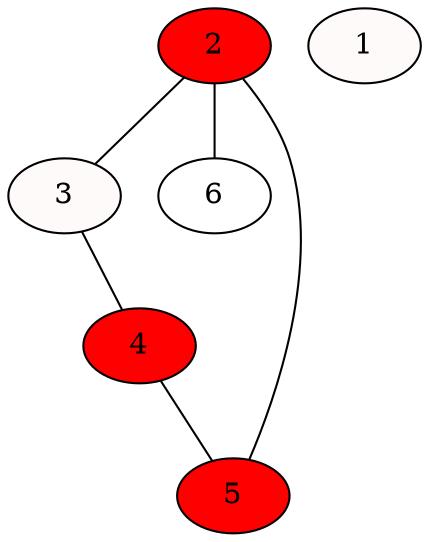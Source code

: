 graph dothi
{
	2 -- 3; 
	3 -- 4; 
	4 -- 5; 
	5 -- 2; 
	2 -- 6; 
	1[fillcolor=snow, style=filled];
	2[fillcolor=red, style=filled];
	3[fillcolor=snow, style=filled];
	4[fillcolor=red, style=filled];
	5[fillcolor=red, style=filled];
}